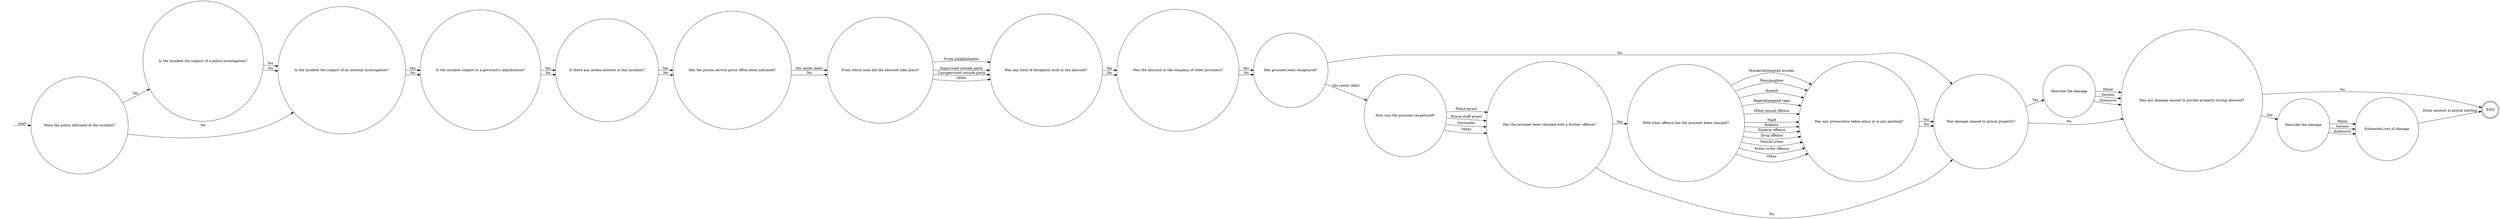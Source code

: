 digraph ABSCONDER {  rankdir=LR;
  node [shape = circle];
  START_NODE [label="", shape=none];
  START_NODE -> 44534 [label = "start"];
  END_NODE [label="END", shape="doublecircle"];
  44198 [label = "Has the prisoner been charged with a further offence?"];
  44198 -> 44854 [label = "Yes"];
  44198 -> 44615 [label = "No"];
  44271 [label = "Was any form of deception used in the abscond?"];
  44271 -> 44284 [label = "Yes"];
  44271 -> 44284 [label = "No"];
  44284 [label = "Was the abscond in the company of other prisoners?"];
  44284 -> 44861 [label = "Yes"];
  44284 -> 44861 [label = "No"];
  44326 [label = "Has the prison service press office been informed?"];
  44326 -> 44717 [label = "Yes (enter date)"];
  44326 -> 44717 [label = "No"];
  44402 [label = "How was the prisoner recaptured?"];
  44402 -> 44198 [label = "Police arrest"];
  44402 -> 44198 [label = "Prison staff arrest"];
  44402 -> 44198 [label = "Surrender"];
  44402 -> 44198 [label = "Other"];
  44416 [label = "Has any prosecution taken place or is any pending?"];
  44416 -> 44615 [label = "Yes"];
  44416 -> 44615 [label = "No"];
  44467 [label = "Estimated cost of damage"];
  44467 -> END_NODE [label = "Enter amount in pound sterling"];
  44534 [label = "Were the police informed of the incident?"];
  44534 -> 44941 [label = "Yes"];
  44534 -> 44766 [label = "No"];
  44609 [label = "Is the incident subject to a governor's adjudication?"];
  44609 -> 45077 [label = "Yes"];
  44609 -> 45077 [label = "No"];
  44615 [label = "Was damage caused to prison property?"];
  44615 -> 44868 [label = "Yes"];
  44615 -> 44976 [label = "No"];
  44717 [label = "From which area did the abscond take place?"];
  44717 -> 44271 [label = "From establishment"];
  44717 -> 44271 [label = "Supervised outside party"];
  44717 -> 44271 [label = "Unsupervised outside party"];
  44717 -> 44271 [label = "Other"];
  44766 [label = "Is the incident the subject of an internal investigation?"];
  44766 -> 44609 [label = "Yes"];
  44766 -> 44609 [label = "No"];
  44800 [label = "Describe the damage"];
  44800 -> 44467 [label = "Minor"];
  44800 -> 44467 [label = "Serious"];
  44800 -> 44467 [label = "Extensive"];
  44854 [label = "With what offence has the prisoner been charged?"];
  44854 -> 44416 [label = "Murder/attempted murder"];
  44854 -> 44416 [label = "Manslaughter"];
  44854 -> 44416 [label = "Assault"];
  44854 -> 44416 [label = "Rape/attempted rape"];
  44854 -> 44416 [label = "Other sexual offence"];
  44854 -> 44416 [label = "Theft"];
  44854 -> 44416 [label = "Robbery"];
  44854 -> 44416 [label = "Firearm offence"];
  44854 -> 44416 [label = "Drug offence"];
  44854 -> 44416 [label = "Vehicle crime"];
  44854 -> 44416 [label = "Public order offence"];
  44854 -> 44416 [label = "Other"];
  44861 [label = "Has prisoner been recaptured?"];
  44861 -> 44402 [label = "Yes (enter date)"];
  44861 -> 44615 [label = "No"];
  44868 [label = "Describe the damage"];
  44868 -> 44976 [label = "Minor"];
  44868 -> 44976 [label = "Serious"];
  44868 -> 44976 [label = "Extensive"];
  44941 [label = "Is the incident the subject of a police investigation?"];
  44941 -> 44766 [label = "Yes"];
  44941 -> 44766 [label = "No"];
  44976 [label = "Was any damage caused to private property during abscond?"];
  44976 -> 44800 [label = "Yes"];
  44976 -> END_NODE [label = "No"];
  45077 [label = "Is there any media interest in this incident?"];
  45077 -> 44326 [label = "Yes"];
  45077 -> 44326 [label = "No"];
}
